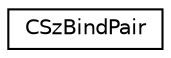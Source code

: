 digraph "Graphical Class Hierarchy"
{
 // LATEX_PDF_SIZE
  edge [fontname="Helvetica",fontsize="10",labelfontname="Helvetica",labelfontsize="10"];
  node [fontname="Helvetica",fontsize="10",shape=record];
  rankdir="LR";
  Node0 [label="CSzBindPair",height=0.2,width=0.4,color="black", fillcolor="white", style="filled",URL="$struct_c_sz_bind_pair.html",tooltip=" "];
}
